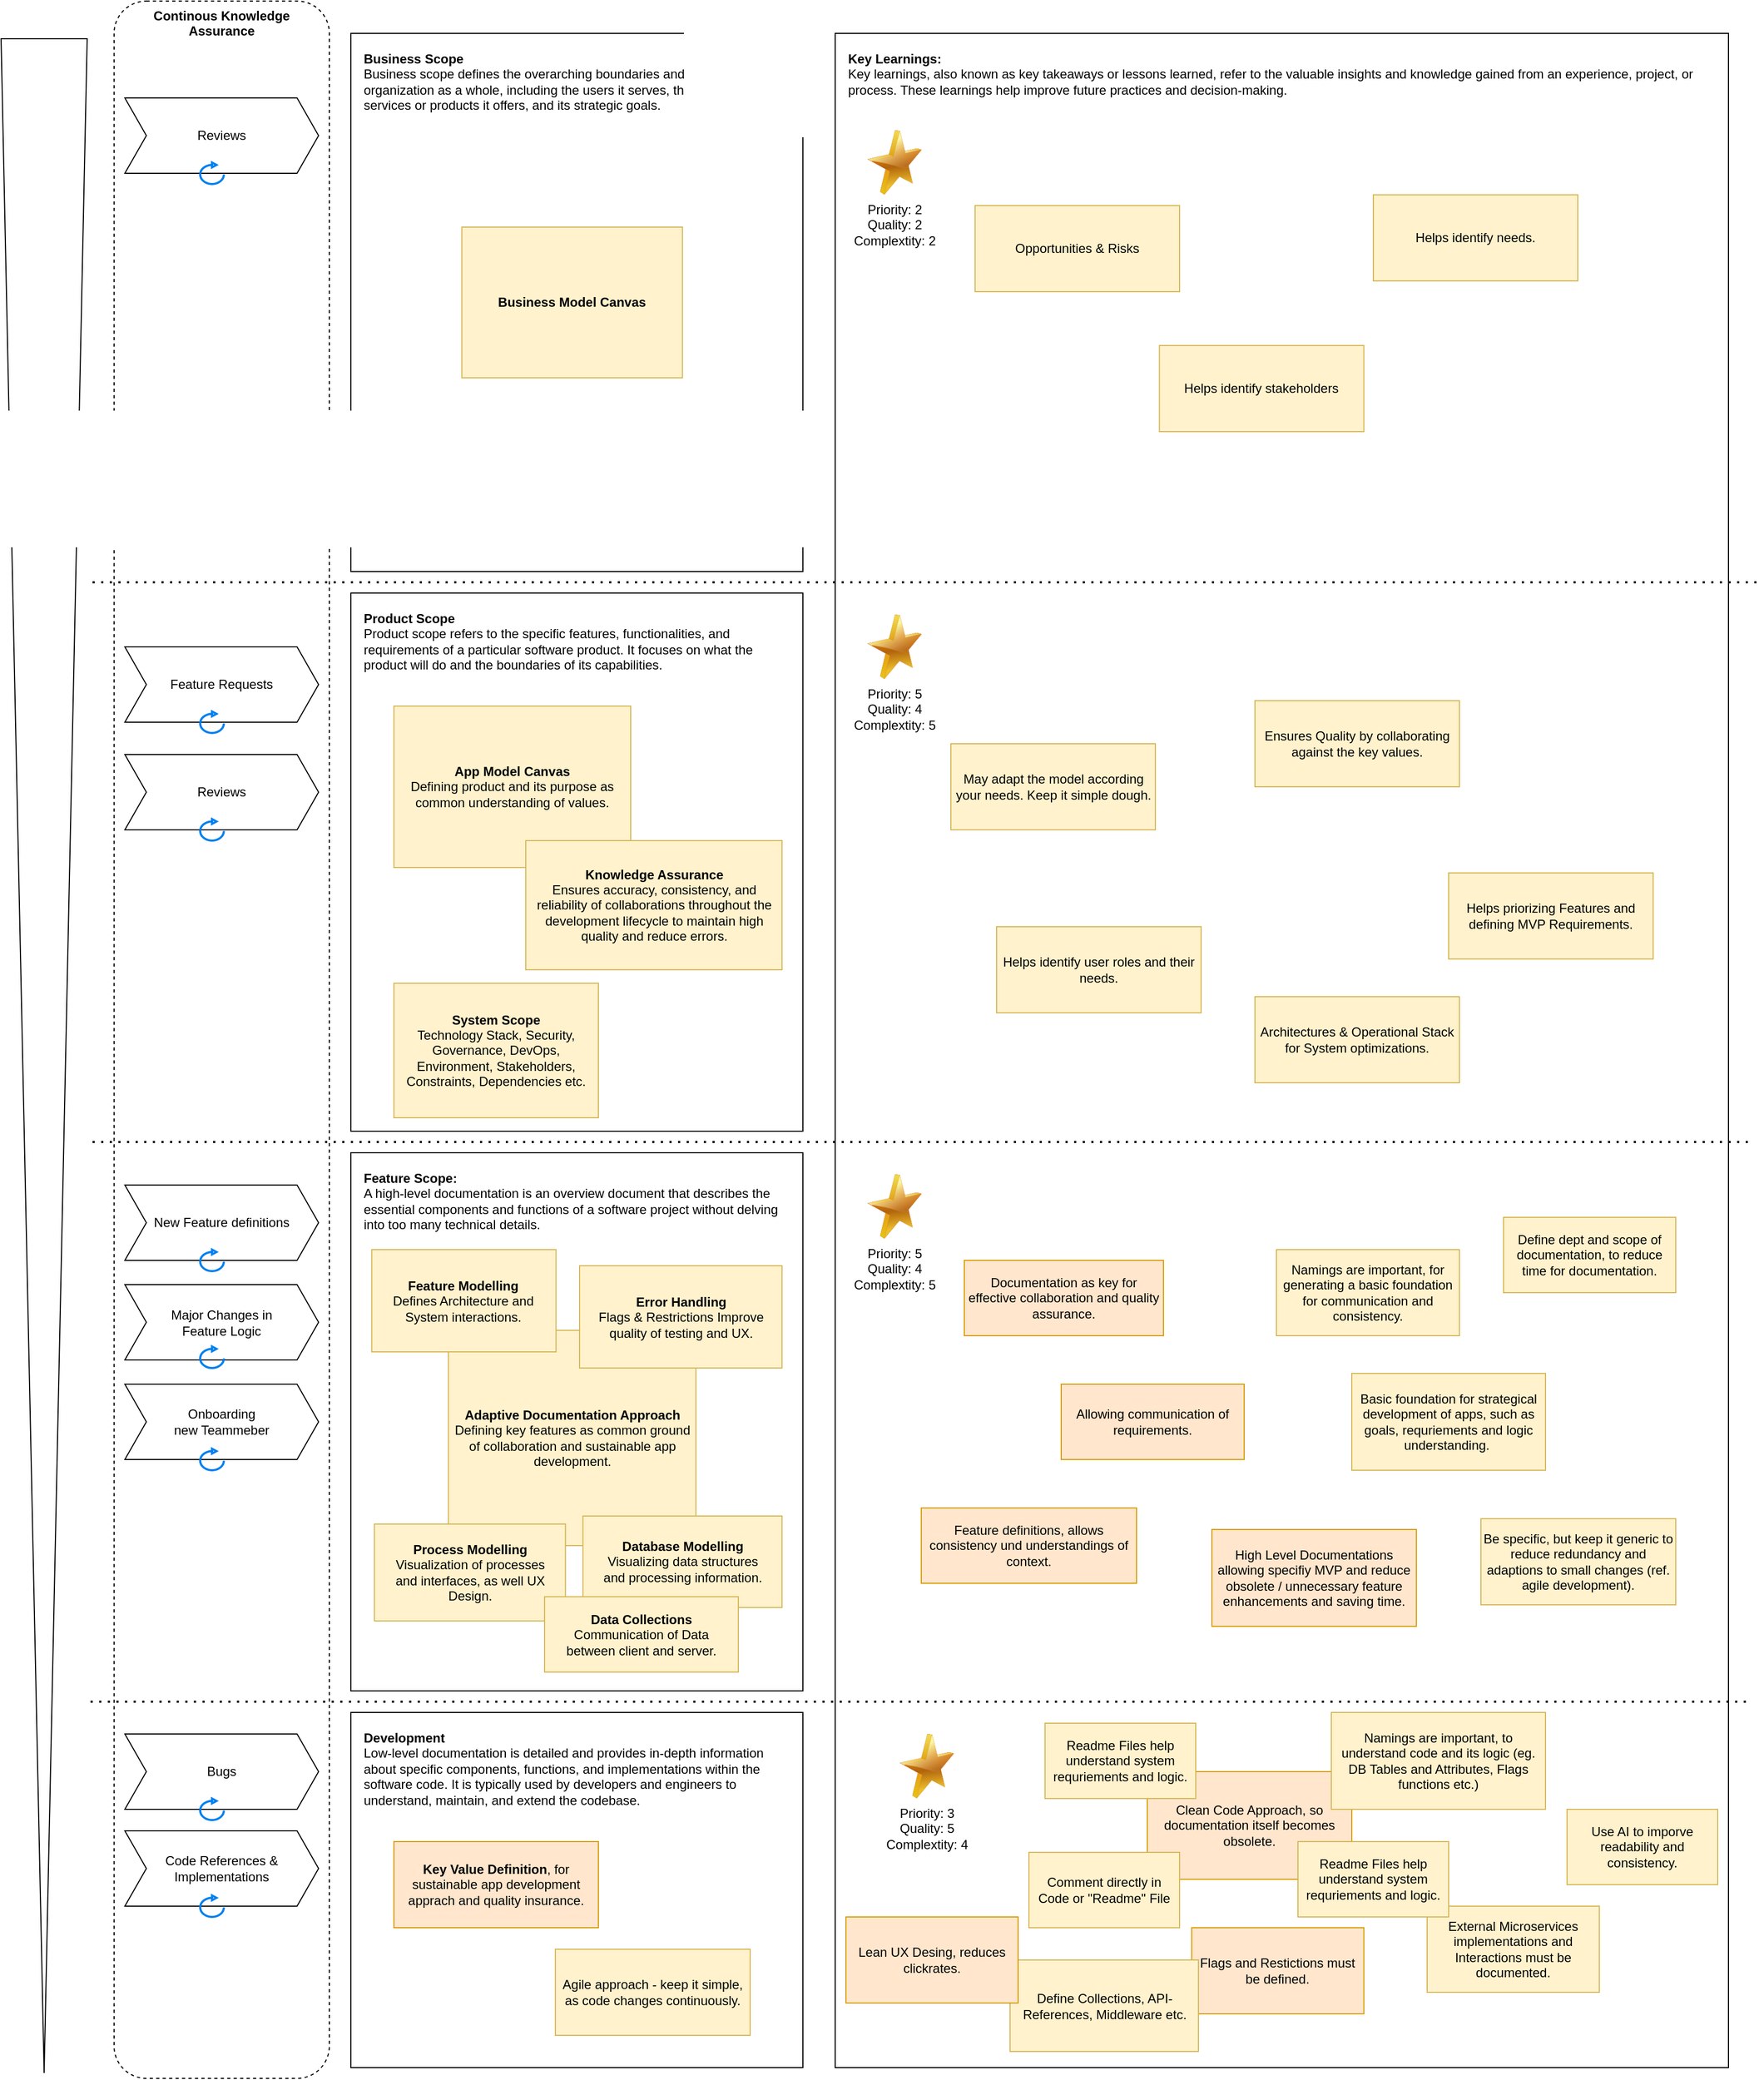 <mxfile version="22.1.15" type="device">
  <diagram id="a2R4c12gUgRJsUf4LZfT" name="Knowledge Assurance">
    <mxGraphModel dx="1434" dy="2039" grid="1" gridSize="10" guides="1" tooltips="1" connect="1" arrows="1" fold="1" page="1" pageScale="1" pageWidth="827" pageHeight="1169" math="0" shadow="0">
      <root>
        <mxCell id="0" />
        <mxCell id="1" parent="0" />
        <mxCell id="KGttFFYj1Ws7Kt1SQNXw-13" value="&lt;b&gt;Key Learnings:&lt;br&gt;&lt;/b&gt;Key learnings, also known as key takeaways or lessons learned, refer to the valuable insights and knowledge gained from an experience, project, or process. These learnings help improve future practices and decision-making." style="rounded=0;whiteSpace=wrap;html=1;align=left;verticalAlign=top;spacing=12;" parent="1" vertex="1">
          <mxGeometry x="790" y="-890" width="830" height="1890" as="geometry" />
        </mxCell>
        <mxCell id="KGttFFYj1Ws7Kt1SQNXw-9" value="&lt;b&gt;Continous Knowledge &lt;br&gt;Assurance&lt;/b&gt;" style="rounded=1;whiteSpace=wrap;html=1;verticalAlign=top;fillColor=none;dashed=1;" parent="1" vertex="1">
          <mxGeometry x="120" y="-920" width="200" height="1930" as="geometry" />
        </mxCell>
        <mxCell id="KGttFFYj1Ws7Kt1SQNXw-1" value="&lt;b&gt;Feature Scope:&lt;/b&gt;&lt;br&gt;A high-level documentation is an overview document that describes the essential components and functions of a software project without delving into too many technical details." style="rounded=0;whiteSpace=wrap;html=1;align=left;verticalAlign=top;spacing=12;" parent="1" vertex="1">
          <mxGeometry x="340" y="150" width="420" height="500" as="geometry" />
        </mxCell>
        <mxCell id="KGttFFYj1Ws7Kt1SQNXw-2" value="&lt;b&gt;Adaptive Documentation Approach&lt;/b&gt;&lt;span style=&quot;text-align: left; background-color: initial;&quot;&gt;&lt;br&gt;Defining key features as common ground of collaboration and sustainable app development.&lt;/span&gt;" style="rounded=0;whiteSpace=wrap;html=1;fillColor=#fff2cc;strokeColor=#d6b656;" parent="1" vertex="1">
          <mxGeometry x="430.63" y="315" width="230" height="200" as="geometry" />
        </mxCell>
        <mxCell id="KGttFFYj1Ws7Kt1SQNXw-3" value="&lt;b&gt;Development&lt;br&gt;&lt;/b&gt;Low-level documentation is detailed and provides in-depth information about specific components, functions, and implementations within the software code. It is typically used by developers and engineers to understand, maintain, and extend the codebase." style="rounded=0;whiteSpace=wrap;html=1;align=left;verticalAlign=top;spacing=12;" parent="1" vertex="1">
          <mxGeometry x="340" y="670" width="420" height="330" as="geometry" />
        </mxCell>
        <mxCell id="KGttFFYj1Ws7Kt1SQNXw-5" value="New Feature definitions" style="shape=step;perimeter=stepPerimeter;whiteSpace=wrap;html=1;fixedSize=1;" parent="1" vertex="1">
          <mxGeometry x="130" y="180" width="180" height="70" as="geometry" />
        </mxCell>
        <mxCell id="KGttFFYj1Ws7Kt1SQNXw-6" value="Major Changes in &lt;br&gt;Feature Logic" style="shape=step;perimeter=stepPerimeter;whiteSpace=wrap;html=1;fixedSize=1;" parent="1" vertex="1">
          <mxGeometry x="130" y="272.5" width="180" height="70" as="geometry" />
        </mxCell>
        <mxCell id="KGttFFYj1Ws7Kt1SQNXw-7" value="Onboarding &lt;br&gt;new Teammeber" style="shape=step;perimeter=stepPerimeter;whiteSpace=wrap;html=1;fixedSize=1;" parent="1" vertex="1">
          <mxGeometry x="130" y="365" width="180" height="70" as="geometry" />
        </mxCell>
        <mxCell id="KGttFFYj1Ws7Kt1SQNXw-11" value="Code References &amp;amp; Implementations" style="shape=step;perimeter=stepPerimeter;whiteSpace=wrap;html=1;fixedSize=1;" parent="1" vertex="1">
          <mxGeometry x="130" y="780" width="180" height="70" as="geometry" />
        </mxCell>
        <mxCell id="KGttFFYj1Ws7Kt1SQNXw-14" value="&lt;span style=&quot;text-align: left; background-color: initial;&quot;&gt;Define dept and scope of documentation, to reduce time for documentation.&lt;/span&gt;" style="rounded=0;whiteSpace=wrap;html=1;fillColor=#fff2cc;strokeColor=#d6b656;" parent="1" vertex="1">
          <mxGeometry x="1411" y="210" width="160" height="70" as="geometry" />
        </mxCell>
        <mxCell id="KGttFFYj1Ws7Kt1SQNXw-8" value="&lt;span style=&quot;text-align: left; background-color: initial;&quot;&gt;Be specific, but keep it generic to reduce redundancy and adaptions to small changes (ref. agile development).&lt;/span&gt;" style="rounded=0;whiteSpace=wrap;html=1;fillColor=#fff2cc;strokeColor=#d6b656;" parent="1" vertex="1">
          <mxGeometry x="1390" y="490" width="181" height="80" as="geometry" />
        </mxCell>
        <mxCell id="KGttFFYj1Ws7Kt1SQNXw-16" value="High Level Documentations allowing specifiy MVP and reduce obsolete / unnecessary feature enhancements and saving time." style="rounded=0;whiteSpace=wrap;html=1;fillColor=#ffe6cc;strokeColor=#d79b00;" parent="1" vertex="1">
          <mxGeometry x="1140" y="500" width="190" height="90" as="geometry" />
        </mxCell>
        <mxCell id="KGttFFYj1Ws7Kt1SQNXw-17" value="" style="endArrow=none;dashed=1;html=1;dashPattern=1 3;strokeWidth=2;rounded=0;" parent="1" edge="1">
          <mxGeometry width="50" height="50" relative="1" as="geometry">
            <mxPoint x="98.163" y="660" as="sourcePoint" />
            <mxPoint x="1640" y="660" as="targetPoint" />
          </mxGeometry>
        </mxCell>
        <mxCell id="KGttFFYj1Ws7Kt1SQNXw-18" value="&lt;span style=&quot;text-align: left; background-color: initial;&quot;&gt;Namings are important, for generating a basic foundation for communication and consistency.&lt;/span&gt;" style="rounded=0;whiteSpace=wrap;html=1;fillColor=#fff2cc;strokeColor=#d6b656;" parent="1" vertex="1">
          <mxGeometry x="1200" y="240" width="170" height="80" as="geometry" />
        </mxCell>
        <mxCell id="KGttFFYj1Ws7Kt1SQNXw-19" value="Basic foundation for strategical development of apps, such as goals, requriements and logic understanding.&amp;nbsp;" style="rounded=0;whiteSpace=wrap;html=1;fillColor=#fff2cc;strokeColor=#d6b656;" parent="1" vertex="1">
          <mxGeometry x="1270" y="355" width="180" height="90" as="geometry" />
        </mxCell>
        <mxCell id="KGttFFYj1Ws7Kt1SQNXw-20" value="&lt;span style=&quot;text-align: left; background-color: initial;&quot;&gt;Clean Code Approach, so documentation itself becomes obsolete.&lt;br&gt;&lt;/span&gt;" style="rounded=0;whiteSpace=wrap;html=1;fillColor=#ffe6cc;strokeColor=#d79b00;" parent="1" vertex="1">
          <mxGeometry x="1080" y="725" width="190" height="100" as="geometry" />
        </mxCell>
        <mxCell id="KGttFFYj1Ws7Kt1SQNXw-21" value="&lt;span style=&quot;text-align: left; background-color: initial;&quot;&gt;Namings are important, to understand code and its logic (eg. DB Tables and Attributes, Flags functions etc.)&lt;/span&gt;" style="rounded=0;whiteSpace=wrap;html=1;fillColor=#fff2cc;strokeColor=#d6b656;" parent="1" vertex="1">
          <mxGeometry x="1251" y="670" width="199" height="90" as="geometry" />
        </mxCell>
        <mxCell id="KGttFFYj1Ws7Kt1SQNXw-23" value="&lt;span style=&quot;background-color: initial;&quot;&gt;&lt;b&gt;Process Modelling&lt;/b&gt; &lt;br&gt;Visualization of processes and interfaces, as well UX Design.&lt;/span&gt;" style="rounded=0;whiteSpace=wrap;html=1;fillColor=#fff2cc;strokeColor=#d6b656;spacing=12;align=center;" parent="1" vertex="1">
          <mxGeometry x="361.88" y="495" width="177.5" height="90" as="geometry" />
        </mxCell>
        <mxCell id="KGttFFYj1Ws7Kt1SQNXw-24" value="&lt;span style=&quot;text-align: left; background-color: initial;&quot;&gt;Feature definitions, allows consistency und understandings of context.&lt;/span&gt;" style="rounded=0;whiteSpace=wrap;html=1;fillColor=#ffe6cc;strokeColor=#d79b00;" parent="1" vertex="1">
          <mxGeometry x="870" y="480" width="200" height="70" as="geometry" />
        </mxCell>
        <mxCell id="KGttFFYj1Ws7Kt1SQNXw-25" value="&lt;span style=&quot;text-align: left; background-color: initial;&quot;&gt;Allowing communication of requirements.&lt;/span&gt;" style="rounded=0;whiteSpace=wrap;html=1;fillColor=#ffe6cc;strokeColor=#d79b00;" parent="1" vertex="1">
          <mxGeometry x="1000" y="365" width="170" height="70" as="geometry" />
        </mxCell>
        <mxCell id="BLPmxQUB3_Ov07S25gZt-2" value="&lt;span style=&quot;background-color: initial;&quot;&gt;&lt;b&gt;Feature Modelling&lt;/b&gt; &lt;br&gt;Defines Architecture and System interactions.&lt;/span&gt;" style="rounded=0;whiteSpace=wrap;html=1;fillColor=#fff2cc;strokeColor=#d6b656;align=center;spacing=12;" parent="1" vertex="1">
          <mxGeometry x="359.38" y="240" width="171.25" height="95" as="geometry" />
        </mxCell>
        <mxCell id="BLPmxQUB3_Ov07S25gZt-3" value="&lt;span style=&quot;text-align: left; background-color: initial;&quot;&gt;Documentation as key for effective collaboration and quality assurance.&lt;/span&gt;" style="rounded=0;whiteSpace=wrap;html=1;fillColor=#ffe6cc;strokeColor=#d79b00;" parent="1" vertex="1">
          <mxGeometry x="910" y="250" width="185" height="70" as="geometry" />
        </mxCell>
        <mxCell id="BLPmxQUB3_Ov07S25gZt-4" value="&lt;span style=&quot;background-color: initial;&quot;&gt;&lt;b&gt;Database Modelling&lt;/b&gt; &lt;br&gt;Visualizing data structures and processing information.&lt;/span&gt;" style="rounded=0;whiteSpace=wrap;html=1;fillColor=#fff2cc;strokeColor=#d6b656;align=center;spacing=12;" parent="1" vertex="1">
          <mxGeometry x="555.63" y="487.5" width="185" height="85" as="geometry" />
        </mxCell>
        <mxCell id="BLPmxQUB3_Ov07S25gZt-6" value="&lt;span style=&quot;background-color: initial;&quot;&gt;&lt;b&gt;Error Handling&lt;br&gt;&lt;/b&gt;Flags &amp;amp; Restrictions Improve quality of testing and UX.&lt;/span&gt;" style="rounded=0;whiteSpace=wrap;html=1;fillColor=#fff2cc;strokeColor=#d6b656;align=center;spacing=12;" parent="1" vertex="1">
          <mxGeometry x="552.51" y="255" width="188.12" height="95" as="geometry" />
        </mxCell>
        <mxCell id="BLPmxQUB3_Ov07S25gZt-8" value="&lt;span style=&quot;text-align: left; background-color: initial;&quot;&gt;Agile approach - keep it simple, as code changes continuously.&lt;/span&gt;" style="rounded=0;whiteSpace=wrap;html=1;fillColor=#fff2cc;strokeColor=#d6b656;" parent="1" vertex="1">
          <mxGeometry x="530" y="890" width="181" height="80" as="geometry" />
        </mxCell>
        <mxCell id="BLPmxQUB3_Ov07S25gZt-9" value="&lt;b&gt;Business Scope&lt;/b&gt;&lt;br&gt;Business scope defines the overarching boundaries and activities of the organization as a whole, including the users it serves, the range of services or products it offers, and its strategic goals." style="rounded=0;whiteSpace=wrap;html=1;align=left;verticalAlign=top;spacing=12;" parent="1" vertex="1">
          <mxGeometry x="340" y="-890" width="420" height="500" as="geometry" />
        </mxCell>
        <mxCell id="KGttFFYj1Ws7Kt1SQNXw-4" value="&lt;span style=&quot;text-align: left; background-color: initial;&quot;&gt;Comment directly in Code or &quot;Readme&quot; File&lt;/span&gt;" style="rounded=0;whiteSpace=wrap;html=1;fillColor=#fff2cc;strokeColor=#d6b656;" parent="1" vertex="1">
          <mxGeometry x="970" y="800" width="140" height="70" as="geometry" />
        </mxCell>
        <mxCell id="BLPmxQUB3_Ov07S25gZt-10" value="&lt;b&gt;Product Scope&lt;/b&gt;&lt;br&gt;Product scope refers to the specific features, functionalities, and requirements of a particular software product. It focuses on what the product will do and the boundaries of its capabilities." style="rounded=0;whiteSpace=wrap;html=1;align=left;verticalAlign=top;spacing=12;" parent="1" vertex="1">
          <mxGeometry x="340" y="-370" width="420" height="500" as="geometry" />
        </mxCell>
        <mxCell id="jnVhGJbDJn7CfHbvZlt4-1" value="" style="endArrow=none;dashed=1;html=1;dashPattern=1 3;strokeWidth=2;rounded=0;" parent="1" edge="1">
          <mxGeometry width="50" height="50" relative="1" as="geometry">
            <mxPoint x="100.003" y="140" as="sourcePoint" />
            <mxPoint x="1640" y="140" as="targetPoint" />
          </mxGeometry>
        </mxCell>
        <mxCell id="jnVhGJbDJn7CfHbvZlt4-2" value="" style="html=1;verticalLabelPosition=bottom;align=center;labelBackgroundColor=#ffffff;verticalAlign=top;strokeWidth=2;strokeColor=#0080F0;shadow=0;dashed=0;shape=mxgraph.ios7.icons.reload;" parent="1" vertex="1">
          <mxGeometry x="200" y="840" width="22" height="20" as="geometry" />
        </mxCell>
        <mxCell id="jnVhGJbDJn7CfHbvZlt4-3" value="" style="html=1;verticalLabelPosition=bottom;align=center;labelBackgroundColor=#ffffff;verticalAlign=top;strokeWidth=2;strokeColor=#0080F0;shadow=0;dashed=0;shape=mxgraph.ios7.icons.reload;" parent="1" vertex="1">
          <mxGeometry x="200" y="425" width="22" height="20" as="geometry" />
        </mxCell>
        <mxCell id="jnVhGJbDJn7CfHbvZlt4-4" value="" style="html=1;verticalLabelPosition=bottom;align=center;labelBackgroundColor=#ffffff;verticalAlign=top;strokeWidth=2;strokeColor=#0080F0;shadow=0;dashed=0;shape=mxgraph.ios7.icons.reload;" parent="1" vertex="1">
          <mxGeometry x="200" y="330" width="22" height="20" as="geometry" />
        </mxCell>
        <mxCell id="jnVhGJbDJn7CfHbvZlt4-5" value="" style="html=1;verticalLabelPosition=bottom;align=center;labelBackgroundColor=#ffffff;verticalAlign=top;strokeWidth=2;strokeColor=#0080F0;shadow=0;dashed=0;shape=mxgraph.ios7.icons.reload;" parent="1" vertex="1">
          <mxGeometry x="200" y="240" width="22" height="20" as="geometry" />
        </mxCell>
        <mxCell id="jnVhGJbDJn7CfHbvZlt4-6" value="Reviews" style="shape=step;perimeter=stepPerimeter;whiteSpace=wrap;html=1;fixedSize=1;" parent="1" vertex="1">
          <mxGeometry x="130" y="-220" width="180" height="70" as="geometry" />
        </mxCell>
        <mxCell id="jnVhGJbDJn7CfHbvZlt4-7" value="" style="html=1;verticalLabelPosition=bottom;align=center;labelBackgroundColor=#ffffff;verticalAlign=top;strokeWidth=2;strokeColor=#0080F0;shadow=0;dashed=0;shape=mxgraph.ios7.icons.reload;" parent="1" vertex="1">
          <mxGeometry x="200" y="-160" width="22" height="20" as="geometry" />
        </mxCell>
        <mxCell id="jnVhGJbDJn7CfHbvZlt4-8" value="&lt;div style=&quot;text-align: center;&quot;&gt;&lt;span style=&quot;background-color: initial; text-align: left;&quot;&gt;&lt;b&gt;App Model Canvas&lt;/b&gt;&lt;/span&gt;&lt;/div&gt;&lt;div style=&quot;text-align: center;&quot;&gt;&lt;span style=&quot;background-color: initial; text-align: left;&quot;&gt;Defining product and its purpose as common understanding of values.&lt;/span&gt;&lt;/div&gt;" style="rounded=0;whiteSpace=wrap;html=1;fillColor=#fff2cc;strokeColor=#d6b656;" parent="1" vertex="1">
          <mxGeometry x="380" y="-265" width="220" height="150" as="geometry" />
        </mxCell>
        <mxCell id="jnVhGJbDJn7CfHbvZlt4-9" value="&lt;div style=&quot;text-align: center;&quot;&gt;&lt;span style=&quot;background-color: initial; text-align: left;&quot;&gt;&lt;b&gt;Business Model Canvas&lt;/b&gt;&lt;/span&gt;&lt;/div&gt;" style="rounded=0;whiteSpace=wrap;html=1;fillColor=#fff2cc;strokeColor=#d6b656;" parent="1" vertex="1">
          <mxGeometry x="443.13" y="-710" width="205" height="140" as="geometry" />
        </mxCell>
        <mxCell id="iDi_LMKwN3yb_wvn6Fk0-2" value="&lt;span style=&quot;text-align: left; background-color: initial;&quot;&gt;May adapt the model according your needs. Keep it simple dough.&lt;/span&gt;" style="rounded=0;whiteSpace=wrap;html=1;fillColor=#fff2cc;strokeColor=#d6b656;" parent="1" vertex="1">
          <mxGeometry x="897.5" y="-230" width="190" height="80" as="geometry" />
        </mxCell>
        <mxCell id="iDi_LMKwN3yb_wvn6Fk0-3" value="&lt;span style=&quot;text-align: left; background-color: initial;&quot;&gt;Helps priorizing Features and defining MVP Requirements.&lt;/span&gt;" style="rounded=0;whiteSpace=wrap;html=1;fillColor=#fff2cc;strokeColor=#d6b656;" parent="1" vertex="1">
          <mxGeometry x="1360" y="-110" width="190" height="80" as="geometry" />
        </mxCell>
        <mxCell id="iDi_LMKwN3yb_wvn6Fk0-5" value="&lt;span style=&quot;text-align: left; background-color: initial;&quot;&gt;Helps identify stakeholders&lt;/span&gt;" style="rounded=0;whiteSpace=wrap;html=1;fillColor=#fff2cc;strokeColor=#d6b656;" parent="1" vertex="1">
          <mxGeometry x="1091.25" y="-600" width="190" height="80" as="geometry" />
        </mxCell>
        <mxCell id="iDi_LMKwN3yb_wvn6Fk0-6" value="&lt;span style=&quot;text-align: left; background-color: initial;&quot;&gt;Helps identify user roles and their needs.&lt;/span&gt;" style="rounded=0;whiteSpace=wrap;html=1;fillColor=#fff2cc;strokeColor=#d6b656;" parent="1" vertex="1">
          <mxGeometry x="940" y="-60" width="190" height="80" as="geometry" />
        </mxCell>
        <mxCell id="cYGnQv9vgLaUPCgC4L1H-1" value="&lt;span style=&quot;text-align: left; background-color: initial;&quot;&gt;Ensures Quality by collaborating against the key values.&lt;/span&gt;" style="rounded=0;whiteSpace=wrap;html=1;fillColor=#fff2cc;strokeColor=#d6b656;" parent="1" vertex="1">
          <mxGeometry x="1180" y="-270" width="190" height="80" as="geometry" />
        </mxCell>
        <mxCell id="Z39DzoCKXKTqw8OjG-xL-1" value="&lt;span style=&quot;text-align: left; background-color: initial;&quot;&gt;Opportunities &amp;amp; Risks&lt;/span&gt;" style="rounded=0;whiteSpace=wrap;html=1;fillColor=#fff2cc;strokeColor=#d6b656;" parent="1" vertex="1">
          <mxGeometry x="920" y="-730" width="190" height="80" as="geometry" />
        </mxCell>
        <mxCell id="Z39DzoCKXKTqw8OjG-xL-2" value="&lt;span style=&quot;text-align: left; background-color: initial;&quot;&gt;Architectures &amp;amp; Operational Stack for System optimizations.&lt;/span&gt;" style="rounded=0;whiteSpace=wrap;html=1;fillColor=#fff2cc;strokeColor=#d6b656;" parent="1" vertex="1">
          <mxGeometry x="1180" y="5" width="190" height="80" as="geometry" />
        </mxCell>
        <mxCell id="X7hNDGQTDv4-8THTq0B0-2" value="Reviews" style="shape=step;perimeter=stepPerimeter;whiteSpace=wrap;html=1;fixedSize=1;" parent="1" vertex="1">
          <mxGeometry x="130" y="-830" width="180" height="70" as="geometry" />
        </mxCell>
        <mxCell id="X7hNDGQTDv4-8THTq0B0-3" value="" style="html=1;verticalLabelPosition=bottom;align=center;labelBackgroundColor=#ffffff;verticalAlign=top;strokeWidth=2;strokeColor=#0080F0;shadow=0;dashed=0;shape=mxgraph.ios7.icons.reload;" parent="1" vertex="1">
          <mxGeometry x="200" y="-770" width="22" height="20" as="geometry" />
        </mxCell>
        <mxCell id="X7hNDGQTDv4-8THTq0B0-4" value="Feature Requests" style="shape=step;perimeter=stepPerimeter;whiteSpace=wrap;html=1;fixedSize=1;" parent="1" vertex="1">
          <mxGeometry x="130" y="-320" width="180" height="70" as="geometry" />
        </mxCell>
        <mxCell id="X7hNDGQTDv4-8THTq0B0-5" value="" style="html=1;verticalLabelPosition=bottom;align=center;labelBackgroundColor=#ffffff;verticalAlign=top;strokeWidth=2;strokeColor=#0080F0;shadow=0;dashed=0;shape=mxgraph.ios7.icons.reload;" parent="1" vertex="1">
          <mxGeometry x="200" y="-260" width="22" height="20" as="geometry" />
        </mxCell>
        <mxCell id="tQPuefEJVkF7b6YfCOQw-1" value="" style="endArrow=none;dashed=1;html=1;dashPattern=1 3;strokeWidth=2;rounded=0;" parent="1" edge="1">
          <mxGeometry width="50" height="50" relative="1" as="geometry">
            <mxPoint x="100.003" y="-380" as="sourcePoint" />
            <mxPoint x="1650" y="-380" as="targetPoint" />
          </mxGeometry>
        </mxCell>
        <mxCell id="tQPuefEJVkF7b6YfCOQw-4" value="&lt;span style=&quot;text-align: left; background-color: initial;&quot;&gt;&lt;b&gt;Key Value Definition&lt;/b&gt;, for sustainable app development apprach and quality insurance.&lt;/span&gt;" style="rounded=0;whiteSpace=wrap;html=1;fillColor=#ffe6cc;strokeColor=#d79b00;" parent="1" vertex="1">
          <mxGeometry x="380" y="790" width="190" height="80" as="geometry" />
        </mxCell>
        <mxCell id="tQPuefEJVkF7b6YfCOQw-5" value="" style="triangle;whiteSpace=wrap;html=1;rotation=90;" parent="1" vertex="1">
          <mxGeometry x="-890" y="20" width="1890" height="80" as="geometry" />
        </mxCell>
        <mxCell id="KoOwORCeLMPU9U5R05W2-1" value="&lt;span style=&quot;background-color: initial;&quot;&gt;&lt;b&gt;Data Collections&lt;br&gt;&lt;/b&gt;Communication of Data between client and server.&lt;/span&gt;" style="rounded=0;whiteSpace=wrap;html=1;fillColor=#fff2cc;strokeColor=#d6b656;align=center;spacing=12;" parent="1" vertex="1">
          <mxGeometry x="520" y="562.5" width="180" height="70" as="geometry" />
        </mxCell>
        <mxCell id="KoOwORCeLMPU9U5R05W2-2" value="&lt;span style=&quot;text-align: left; background-color: initial;&quot;&gt;Helps identify needs.&lt;/span&gt;" style="rounded=0;whiteSpace=wrap;html=1;fillColor=#fff2cc;strokeColor=#d6b656;" parent="1" vertex="1">
          <mxGeometry x="1290" y="-740" width="190" height="80" as="geometry" />
        </mxCell>
        <mxCell id="darAnxIzqBDrsFBkMVsz-1" value="Priority: 5&lt;br&gt;Quality: 4&lt;br style=&quot;border-color: var(--border-color);&quot;&gt;Complextity: 5" style="image;html=1;image=img/lib/clip_art/general/Star_128x128.png" parent="1" vertex="1">
          <mxGeometry x="810" y="-350" width="70" height="60" as="geometry" />
        </mxCell>
        <mxCell id="darAnxIzqBDrsFBkMVsz-2" value="Priority: 5&lt;br&gt;Quality: 4&lt;br style=&quot;border-color: var(--border-color);&quot;&gt;Complextity: 5" style="image;html=1;image=img/lib/clip_art/general/Star_128x128.png" parent="1" vertex="1">
          <mxGeometry x="810" y="170" width="70" height="60" as="geometry" />
        </mxCell>
        <mxCell id="darAnxIzqBDrsFBkMVsz-3" value="Priority: 3&lt;br&gt;Quality: 5&lt;br style=&quot;border-color: var(--border-color);&quot;&gt;Complextity: 4" style="image;html=1;image=img/lib/clip_art/general/Star_128x128.png" parent="1" vertex="1">
          <mxGeometry x="840" y="690" width="70" height="60" as="geometry" />
        </mxCell>
        <mxCell id="darAnxIzqBDrsFBkMVsz-4" value="Priority: 2&lt;br&gt;Quality: 2&lt;br&gt;Complextity: 2" style="image;html=1;image=img/lib/clip_art/general/Star_128x128.png" parent="1" vertex="1">
          <mxGeometry x="810" y="-800" width="70" height="60" as="geometry" />
        </mxCell>
        <mxCell id="P735Me0Jq9XliikHX_fQ-1" value="&lt;div style=&quot;&quot;&gt;&lt;span style=&quot;background-color: initial;&quot;&gt;&lt;b&gt;Knowledge Assurance&lt;/b&gt;&lt;/span&gt;&lt;/div&gt;&lt;div style=&quot;&quot;&gt;Ensures accuracy, consistency, and reliability of collaborations throughout the development lifecycle to maintain high quality and reduce errors.&lt;/div&gt;" style="rounded=0;whiteSpace=wrap;html=1;fillColor=#fff2cc;strokeColor=#d6b656;align=center;" parent="1" vertex="1">
          <mxGeometry x="502.51" y="-140" width="238.12" height="120" as="geometry" />
        </mxCell>
        <mxCell id="DTS-GgIOJ-LSIOUk_R0d-1" value="&lt;div style=&quot;text-align: center;&quot;&gt;&lt;span style=&quot;background-color: initial; text-align: left;&quot;&gt;&lt;b&gt;System Scope&lt;/b&gt;&lt;/span&gt;&lt;/div&gt;&lt;div style=&quot;text-align: center;&quot;&gt;&lt;div style=&quot;border-color: var(--border-color);&quot;&gt;Technology Stack,&amp;nbsp;Security, Governance, DevOps, Environment, Stakeholders, Constraints,&amp;nbsp;Dependencies etc.&lt;br&gt;&lt;/div&gt;&lt;/div&gt;" style="rounded=0;whiteSpace=wrap;html=1;fillColor=#fff2cc;strokeColor=#d6b656;" parent="1" vertex="1">
          <mxGeometry x="380" y="-7.5" width="190" height="125" as="geometry" />
        </mxCell>
        <mxCell id="QWBiyG1merQWxmZXbuwq-1" value="&lt;span style=&quot;text-align: left; background-color: initial;&quot;&gt;External Microservices implementations and Interactions must be documented.&lt;/span&gt;" style="rounded=0;whiteSpace=wrap;html=1;fillColor=#fff2cc;strokeColor=#d6b656;" parent="1" vertex="1">
          <mxGeometry x="1340" y="850" width="160" height="80" as="geometry" />
        </mxCell>
        <mxCell id="D1KQ4xUv4XsdXqoA8qd5-1" value="&lt;span style=&quot;text-align: left; background-color: initial;&quot;&gt;Flags and Restictions must be defined.&lt;/span&gt;" style="rounded=0;whiteSpace=wrap;html=1;fillColor=#ffe6cc;strokeColor=#d79b00;" parent="1" vertex="1">
          <mxGeometry x="1121.25" y="870" width="160" height="80" as="geometry" />
        </mxCell>
        <mxCell id="D1KQ4xUv4XsdXqoA8qd5-2" value="Bugs" style="shape=step;perimeter=stepPerimeter;whiteSpace=wrap;html=1;fixedSize=1;" parent="1" vertex="1">
          <mxGeometry x="130" y="690" width="180" height="70" as="geometry" />
        </mxCell>
        <mxCell id="D1KQ4xUv4XsdXqoA8qd5-3" value="" style="html=1;verticalLabelPosition=bottom;align=center;labelBackgroundColor=#ffffff;verticalAlign=top;strokeWidth=2;strokeColor=#0080F0;shadow=0;dashed=0;shape=mxgraph.ios7.icons.reload;" parent="1" vertex="1">
          <mxGeometry x="200" y="750" width="22" height="20" as="geometry" />
        </mxCell>
        <mxCell id="lDIHpoYLvZgONbROUCO_-1" value="&lt;span style=&quot;text-align: left; background-color: initial;&quot;&gt;Readme Files help understand system requriements and logic.&lt;/span&gt;" style="rounded=0;whiteSpace=wrap;html=1;fillColor=#fff2cc;strokeColor=#d6b656;" parent="1" vertex="1">
          <mxGeometry x="1220" y="790" width="140" height="70" as="geometry" />
        </mxCell>
        <mxCell id="lDIHpoYLvZgONbROUCO_-2" value="&lt;span style=&quot;text-align: left; background-color: initial;&quot;&gt;Use AI to imporve readability and consistency.&lt;/span&gt;" style="rounded=0;whiteSpace=wrap;html=1;fillColor=#fff2cc;strokeColor=#d6b656;" parent="1" vertex="1">
          <mxGeometry x="1470" y="760" width="140" height="70" as="geometry" />
        </mxCell>
        <mxCell id="lDIHpoYLvZgONbROUCO_-5" value="&lt;span style=&quot;text-align: left; background-color: initial;&quot;&gt;Readme Files help understand system requriements and logic.&lt;/span&gt;" style="rounded=0;whiteSpace=wrap;html=1;fillColor=#fff2cc;strokeColor=#d6b656;" parent="1" vertex="1">
          <mxGeometry x="985" y="680" width="140" height="70" as="geometry" />
        </mxCell>
        <mxCell id="lDIHpoYLvZgONbROUCO_-6" value="&lt;div style=&quot;&quot;&gt;Define Collections, API-References, Middleware etc.&lt;/div&gt;" style="rounded=0;whiteSpace=wrap;html=1;fillColor=#fff2cc;strokeColor=#d6b656;align=center;" parent="1" vertex="1">
          <mxGeometry x="952.5" y="900" width="175" height="85" as="geometry" />
        </mxCell>
        <mxCell id="E1pqNw2gWn9oipevK-c2-1" value="&lt;span style=&quot;text-align: left; background-color: initial;&quot;&gt;Lean UX Desing, reduces clickrates.&lt;/span&gt;" style="rounded=0;whiteSpace=wrap;html=1;fillColor=#ffe6cc;strokeColor=#d79b00;" vertex="1" parent="1">
          <mxGeometry x="800" y="860" width="160" height="80" as="geometry" />
        </mxCell>
      </root>
    </mxGraphModel>
  </diagram>
</mxfile>
